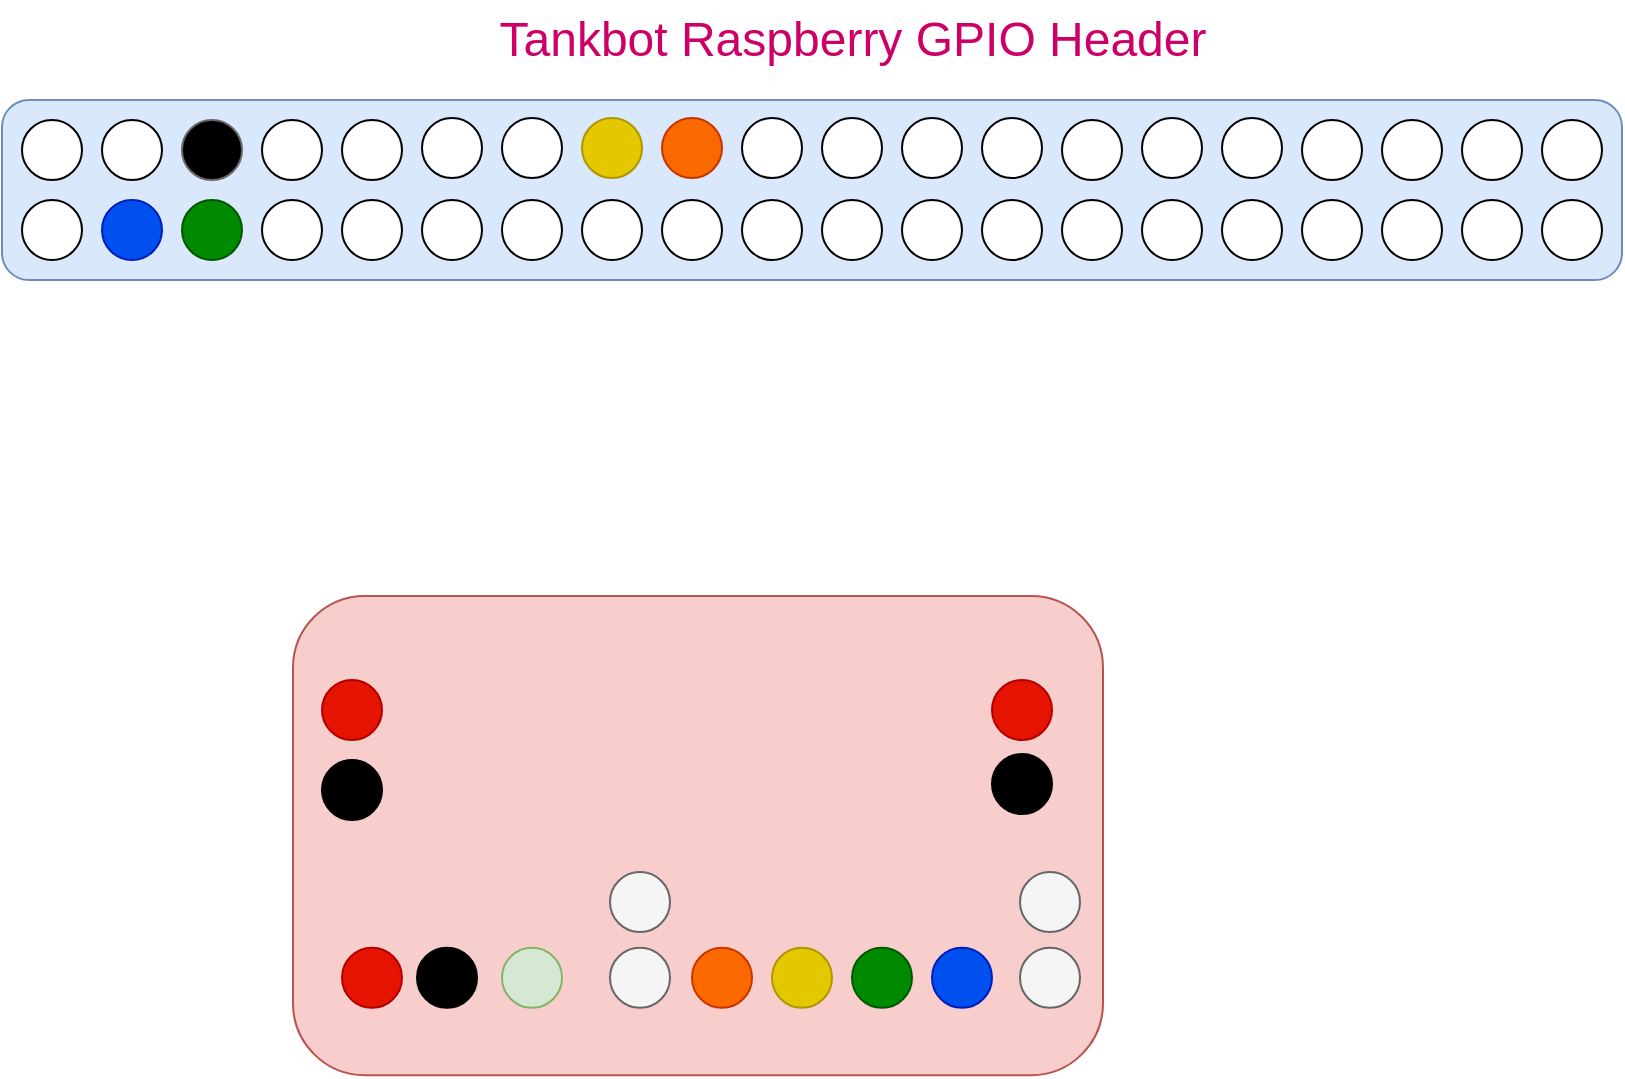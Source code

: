<mxfile version="12.4.7" type="github"><diagram id="FB_e3YaJGKU-e7kSgTZG" name="Page-1"><mxGraphModel dx="1483" dy="759" grid="1" gridSize="10" guides="1" tooltips="1" connect="1" arrows="1" fold="1" page="1" pageScale="1" pageWidth="850" pageHeight="1100" math="0" shadow="0"><root><mxCell id="0"/><mxCell id="1" parent="0"/><mxCell id="GNJw0c7T-cTxL-T_XgXP-1" value="" style="shape=image;html=1;verticalAlign=top;verticalLabelPosition=bottom;labelBackgroundColor=#ffffff;imageAspect=0;aspect=fixed;image=https://cdn4.iconfinder.com/data/icons/logos-and-brands/512/272_Raspberry_Pi_logo-128.png" vertex="1" parent="1"><mxGeometry x="20" y="260" width="40" height="40" as="geometry"/></mxCell><mxCell id="GNJw0c7T-cTxL-T_XgXP-2" value="" style="rounded=1;whiteSpace=wrap;html=1;fillColor=#dae8fc;strokeColor=#6c8ebf;" vertex="1" parent="1"><mxGeometry x="10" y="310" width="810" height="90" as="geometry"/></mxCell><mxCell id="GNJw0c7T-cTxL-T_XgXP-3" value="" style="ellipse;whiteSpace=wrap;html=1;aspect=fixed;" vertex="1" parent="1"><mxGeometry x="220" y="319" width="30" height="30" as="geometry"/></mxCell><mxCell id="GNJw0c7T-cTxL-T_XgXP-4" value="" style="ellipse;whiteSpace=wrap;html=1;aspect=fixed;gradientColor=none;fillColor=#000000;strokeColor=#666666;" vertex="1" parent="1"><mxGeometry x="100" y="320" width="30" height="30" as="geometry"/></mxCell><mxCell id="GNJw0c7T-cTxL-T_XgXP-6" value="" style="ellipse;whiteSpace=wrap;html=1;aspect=fixed;" vertex="1" parent="1"><mxGeometry x="140" y="320" width="30" height="30" as="geometry"/></mxCell><mxCell id="GNJw0c7T-cTxL-T_XgXP-8" value="" style="ellipse;whiteSpace=wrap;html=1;aspect=fixed;" vertex="1" parent="1"><mxGeometry x="180" y="320" width="30" height="30" as="geometry"/></mxCell><mxCell id="GNJw0c7T-cTxL-T_XgXP-9" value="" style="ellipse;whiteSpace=wrap;html=1;aspect=fixed;" vertex="1" parent="1"><mxGeometry x="260" y="319" width="30" height="30" as="geometry"/></mxCell><mxCell id="GNJw0c7T-cTxL-T_XgXP-10" value="" style="ellipse;whiteSpace=wrap;html=1;aspect=fixed;fillColor=#e3c800;strokeColor=#B09500;fontColor=#ffffff;" vertex="1" parent="1"><mxGeometry x="300" y="319" width="30" height="30" as="geometry"/></mxCell><mxCell id="GNJw0c7T-cTxL-T_XgXP-11" value="" style="ellipse;whiteSpace=wrap;html=1;aspect=fixed;fillColor=#fa6800;strokeColor=#C73500;fontColor=#ffffff;" vertex="1" parent="1"><mxGeometry x="340" y="319" width="30" height="30" as="geometry"/></mxCell><mxCell id="GNJw0c7T-cTxL-T_XgXP-12" value="" style="ellipse;whiteSpace=wrap;html=1;aspect=fixed;" vertex="1" parent="1"><mxGeometry x="380" y="319" width="30" height="30" as="geometry"/></mxCell><mxCell id="GNJw0c7T-cTxL-T_XgXP-13" value="" style="ellipse;whiteSpace=wrap;html=1;aspect=fixed;" vertex="1" parent="1"><mxGeometry x="420" y="319" width="30" height="30" as="geometry"/></mxCell><mxCell id="GNJw0c7T-cTxL-T_XgXP-14" value="" style="ellipse;whiteSpace=wrap;html=1;aspect=fixed;" vertex="1" parent="1"><mxGeometry x="620" y="319" width="30" height="30" as="geometry"/></mxCell><mxCell id="GNJw0c7T-cTxL-T_XgXP-15" value="" style="ellipse;whiteSpace=wrap;html=1;aspect=fixed;" vertex="1" parent="1"><mxGeometry x="580" y="319" width="30" height="30" as="geometry"/></mxCell><mxCell id="GNJw0c7T-cTxL-T_XgXP-16" value="" style="ellipse;whiteSpace=wrap;html=1;aspect=fixed;" vertex="1" parent="1"><mxGeometry x="540" y="320" width="30" height="30" as="geometry"/></mxCell><mxCell id="GNJw0c7T-cTxL-T_XgXP-17" value="" style="ellipse;whiteSpace=wrap;html=1;aspect=fixed;" vertex="1" parent="1"><mxGeometry x="500" y="319" width="30" height="30" as="geometry"/></mxCell><mxCell id="GNJw0c7T-cTxL-T_XgXP-18" value="" style="ellipse;whiteSpace=wrap;html=1;aspect=fixed;" vertex="1" parent="1"><mxGeometry x="460" y="319" width="30" height="30" as="geometry"/></mxCell><mxCell id="GNJw0c7T-cTxL-T_XgXP-19" value="" style="ellipse;whiteSpace=wrap;html=1;aspect=fixed;" vertex="1" parent="1"><mxGeometry x="660" y="320" width="30" height="30" as="geometry"/></mxCell><mxCell id="GNJw0c7T-cTxL-T_XgXP-20" value="" style="ellipse;whiteSpace=wrap;html=1;aspect=fixed;" vertex="1" parent="1"><mxGeometry x="700" y="320" width="30" height="30" as="geometry"/></mxCell><mxCell id="GNJw0c7T-cTxL-T_XgXP-21" value="" style="ellipse;whiteSpace=wrap;html=1;aspect=fixed;" vertex="1" parent="1"><mxGeometry x="740" y="320" width="30" height="30" as="geometry"/></mxCell><mxCell id="GNJw0c7T-cTxL-T_XgXP-22" value="" style="ellipse;whiteSpace=wrap;html=1;aspect=fixed;" vertex="1" parent="1"><mxGeometry x="780" y="360" width="30" height="30" as="geometry"/></mxCell><mxCell id="GNJw0c7T-cTxL-T_XgXP-23" value="" style="ellipse;whiteSpace=wrap;html=1;aspect=fixed;" vertex="1" parent="1"><mxGeometry x="780" y="320" width="30" height="30" as="geometry"/></mxCell><mxCell id="GNJw0c7T-cTxL-T_XgXP-26" value="" style="ellipse;whiteSpace=wrap;html=1;aspect=fixed;" vertex="1" parent="1"><mxGeometry x="60" y="320" width="30" height="30" as="geometry"/></mxCell><mxCell id="GNJw0c7T-cTxL-T_XgXP-27" value="" style="ellipse;whiteSpace=wrap;html=1;aspect=fixed;" vertex="1" parent="1"><mxGeometry x="20" y="320" width="30" height="30" as="geometry"/></mxCell><mxCell id="GNJw0c7T-cTxL-T_XgXP-28" value="" style="ellipse;whiteSpace=wrap;html=1;aspect=fixed;" vertex="1" parent="1"><mxGeometry x="340" y="360" width="30" height="30" as="geometry"/></mxCell><mxCell id="GNJw0c7T-cTxL-T_XgXP-29" value="" style="ellipse;whiteSpace=wrap;html=1;aspect=fixed;" vertex="1" parent="1"><mxGeometry x="380" y="360" width="30" height="30" as="geometry"/></mxCell><mxCell id="GNJw0c7T-cTxL-T_XgXP-30" value="" style="ellipse;whiteSpace=wrap;html=1;aspect=fixed;" vertex="1" parent="1"><mxGeometry x="420" y="360" width="30" height="30" as="geometry"/></mxCell><mxCell id="GNJw0c7T-cTxL-T_XgXP-31" value="" style="ellipse;whiteSpace=wrap;html=1;aspect=fixed;" vertex="1" parent="1"><mxGeometry x="460" y="360" width="30" height="30" as="geometry"/></mxCell><mxCell id="GNJw0c7T-cTxL-T_XgXP-32" value="" style="ellipse;whiteSpace=wrap;html=1;aspect=fixed;" vertex="1" parent="1"><mxGeometry x="500" y="360" width="30" height="30" as="geometry"/></mxCell><mxCell id="GNJw0c7T-cTxL-T_XgXP-33" value="" style="ellipse;whiteSpace=wrap;html=1;aspect=fixed;" vertex="1" parent="1"><mxGeometry x="540" y="360" width="30" height="30" as="geometry"/></mxCell><mxCell id="GNJw0c7T-cTxL-T_XgXP-34" value="" style="ellipse;whiteSpace=wrap;html=1;aspect=fixed;" vertex="1" parent="1"><mxGeometry x="580" y="360" width="30" height="30" as="geometry"/></mxCell><mxCell id="GNJw0c7T-cTxL-T_XgXP-35" value="" style="ellipse;whiteSpace=wrap;html=1;aspect=fixed;" vertex="1" parent="1"><mxGeometry x="620" y="360" width="30" height="30" as="geometry"/></mxCell><mxCell id="GNJw0c7T-cTxL-T_XgXP-36" value="" style="ellipse;whiteSpace=wrap;html=1;aspect=fixed;" vertex="1" parent="1"><mxGeometry x="660" y="360" width="30" height="30" as="geometry"/></mxCell><mxCell id="GNJw0c7T-cTxL-T_XgXP-37" value="" style="ellipse;whiteSpace=wrap;html=1;aspect=fixed;" vertex="1" parent="1"><mxGeometry x="700" y="360" width="30" height="30" as="geometry"/></mxCell><mxCell id="GNJw0c7T-cTxL-T_XgXP-38" value="" style="ellipse;whiteSpace=wrap;html=1;aspect=fixed;" vertex="1" parent="1"><mxGeometry x="740" y="360" width="30" height="30" as="geometry"/></mxCell><mxCell id="GNJw0c7T-cTxL-T_XgXP-39" value="" style="ellipse;whiteSpace=wrap;html=1;aspect=fixed;fillColor=#0050ef;strokeColor=#001DBC;fontColor=#ffffff;" vertex="1" parent="1"><mxGeometry x="60" y="360" width="30" height="30" as="geometry"/></mxCell><mxCell id="GNJw0c7T-cTxL-T_XgXP-40" value="" style="ellipse;whiteSpace=wrap;html=1;aspect=fixed;fillColor=#008a00;strokeColor=#005700;fontColor=#ffffff;" vertex="1" parent="1"><mxGeometry x="100" y="360" width="30" height="30" as="geometry"/></mxCell><mxCell id="GNJw0c7T-cTxL-T_XgXP-41" value="" style="ellipse;whiteSpace=wrap;html=1;aspect=fixed;" vertex="1" parent="1"><mxGeometry x="140" y="360" width="30" height="30" as="geometry"/></mxCell><mxCell id="GNJw0c7T-cTxL-T_XgXP-42" value="" style="ellipse;whiteSpace=wrap;html=1;aspect=fixed;" vertex="1" parent="1"><mxGeometry x="180" y="360" width="30" height="30" as="geometry"/></mxCell><mxCell id="GNJw0c7T-cTxL-T_XgXP-43" value="" style="ellipse;whiteSpace=wrap;html=1;aspect=fixed;" vertex="1" parent="1"><mxGeometry x="220" y="360" width="30" height="30" as="geometry"/></mxCell><mxCell id="GNJw0c7T-cTxL-T_XgXP-44" value="" style="ellipse;whiteSpace=wrap;html=1;aspect=fixed;" vertex="1" parent="1"><mxGeometry x="260" y="360" width="30" height="30" as="geometry"/></mxCell><mxCell id="GNJw0c7T-cTxL-T_XgXP-45" value="" style="ellipse;whiteSpace=wrap;html=1;aspect=fixed;" vertex="1" parent="1"><mxGeometry x="300" y="360" width="30" height="30" as="geometry"/></mxCell><mxCell id="GNJw0c7T-cTxL-T_XgXP-47" value="" style="ellipse;whiteSpace=wrap;html=1;aspect=fixed;" vertex="1" parent="1"><mxGeometry x="20" y="360" width="30" height="30" as="geometry"/></mxCell><mxCell id="GNJw0c7T-cTxL-T_XgXP-48" value="&lt;font style=&quot;font-size: 24px&quot;&gt;Tankbot Raspberry GPIO Header&lt;/font&gt;" style="text;html=1;strokeColor=none;fillColor=none;align=center;verticalAlign=middle;whiteSpace=wrap;rounded=0;fontColor=#CC0066;" vertex="1" parent="1"><mxGeometry x="247.5" y="270" width="375" height="20" as="geometry"/></mxCell><mxCell id="GNJw0c7T-cTxL-T_XgXP-51" value="" style="shape=image;html=1;verticalAlign=top;verticalLabelPosition=bottom;labelBackgroundColor=#ffffff;imageAspect=0;aspect=fixed;image=https://cdn4.iconfinder.com/data/icons/logos-and-brands/512/272_Raspberry_Pi_logo-128.png" vertex="1" parent="1"><mxGeometry x="780" y="260" width="40" height="40" as="geometry"/></mxCell><mxCell id="GNJw0c7T-cTxL-T_XgXP-52" value="" style="rounded=1;whiteSpace=wrap;html=1;fillColor=#f8cecc;strokeColor=#b85450;" vertex="1" parent="1"><mxGeometry x="155.5" y="558" width="405" height="239.57" as="geometry"/></mxCell><mxCell id="GNJw0c7T-cTxL-T_XgXP-53" value="" style="ellipse;whiteSpace=wrap;html=1;aspect=fixed;fillColor=#e3c800;strokeColor=#B09500;fontColor=#ffffff;" vertex="1" parent="1"><mxGeometry x="395" y="733.86" width="30" height="30" as="geometry"/></mxCell><mxCell id="GNJw0c7T-cTxL-T_XgXP-54" value="" style="ellipse;whiteSpace=wrap;html=1;aspect=fixed;fillColor=#fa6800;strokeColor=#C73500;fontColor=#ffffff;" vertex="1" parent="1"><mxGeometry x="355" y="733.86" width="30" height="30" as="geometry"/></mxCell><mxCell id="GNJw0c7T-cTxL-T_XgXP-56" value="" style="ellipse;whiteSpace=wrap;html=1;aspect=fixed;fillColor=#008a00;strokeColor=#005700;fontColor=#ffffff;" vertex="1" parent="1"><mxGeometry x="435" y="733.86" width="30" height="30" as="geometry"/></mxCell><mxCell id="GNJw0c7T-cTxL-T_XgXP-58" value="" style="ellipse;whiteSpace=wrap;html=1;aspect=fixed;fillColor=#0050ef;strokeColor=#001DBC;fontColor=#ffffff;" vertex="1" parent="1"><mxGeometry x="475" y="733.86" width="30" height="30" as="geometry"/></mxCell><mxCell id="GNJw0c7T-cTxL-T_XgXP-59" value="" style="ellipse;whiteSpace=wrap;html=1;aspect=fixed;fillColor=#f5f5f5;strokeColor=#666666;fontColor=#333333;" vertex="1" parent="1"><mxGeometry x="519" y="733.86" width="30" height="30" as="geometry"/></mxCell><mxCell id="GNJw0c7T-cTxL-T_XgXP-60" value="" style="ellipse;whiteSpace=wrap;html=1;aspect=fixed;fillColor=#f5f5f5;strokeColor=#666666;fontColor=#333333;" vertex="1" parent="1"><mxGeometry x="519" y="696" width="30" height="30" as="geometry"/></mxCell><mxCell id="GNJw0c7T-cTxL-T_XgXP-61" value="" style="ellipse;whiteSpace=wrap;html=1;aspect=fixed;fillColor=#f5f5f5;strokeColor=#666666;fontColor=#333333;" vertex="1" parent="1"><mxGeometry x="314" y="733.86" width="30" height="30" as="geometry"/></mxCell><mxCell id="GNJw0c7T-cTxL-T_XgXP-62" value="" style="ellipse;whiteSpace=wrap;html=1;aspect=fixed;fillColor=#d5e8d4;strokeColor=#82b366;" vertex="1" parent="1"><mxGeometry x="260" y="733.86" width="30" height="30" as="geometry"/></mxCell><mxCell id="GNJw0c7T-cTxL-T_XgXP-63" value="" style="ellipse;whiteSpace=wrap;html=1;aspect=fixed;fillColor=#000000;" vertex="1" parent="1"><mxGeometry x="217.5" y="733.86" width="30" height="30" as="geometry"/></mxCell><mxCell id="GNJw0c7T-cTxL-T_XgXP-67" value="" style="ellipse;whiteSpace=wrap;html=1;aspect=fixed;fillColor=#e51400;strokeColor=#B20000;fontColor=#ffffff;" vertex="1" parent="1"><mxGeometry x="180" y="733.86" width="30" height="30" as="geometry"/></mxCell><mxCell id="GNJw0c7T-cTxL-T_XgXP-68" value="" style="ellipse;whiteSpace=wrap;html=1;aspect=fixed;fillColor=#f5f5f5;strokeColor=#666666;fontColor=#333333;" vertex="1" parent="1"><mxGeometry x="314" y="696" width="30" height="30" as="geometry"/></mxCell><mxCell id="GNJw0c7T-cTxL-T_XgXP-69" value="" style="ellipse;whiteSpace=wrap;html=1;aspect=fixed;fillColor=#e51400;strokeColor=#B20000;fontColor=#ffffff;" vertex="1" parent="1"><mxGeometry x="170" y="600" width="30" height="30" as="geometry"/></mxCell><mxCell id="GNJw0c7T-cTxL-T_XgXP-70" value="" style="ellipse;whiteSpace=wrap;html=1;aspect=fixed;fillColor=#000000;" vertex="1" parent="1"><mxGeometry x="170" y="640" width="30" height="30" as="geometry"/></mxCell><mxCell id="GNJw0c7T-cTxL-T_XgXP-74" value="" style="ellipse;whiteSpace=wrap;html=1;aspect=fixed;fillColor=#e51400;strokeColor=#B20000;fontColor=#ffffff;" vertex="1" parent="1"><mxGeometry x="505" y="600" width="30" height="30" as="geometry"/></mxCell><mxCell id="GNJw0c7T-cTxL-T_XgXP-75" value="" style="ellipse;whiteSpace=wrap;html=1;aspect=fixed;fillColor=#000000;" vertex="1" parent="1"><mxGeometry x="505" y="637" width="30" height="30" as="geometry"/></mxCell></root></mxGraphModel></diagram></mxfile>